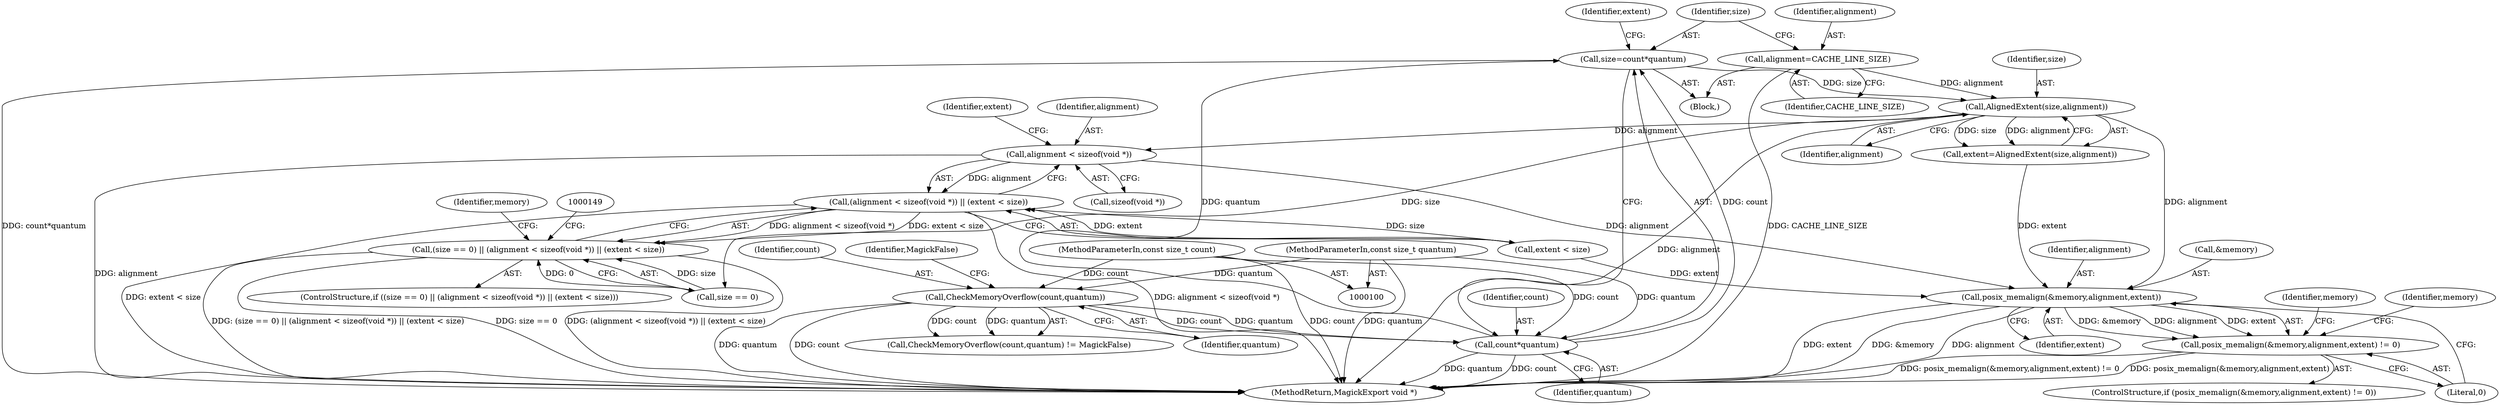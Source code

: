 digraph "1_ImageMagick_0474237508f39c4f783208123431815f1ededb76_3@API" {
"1000140" [label="(Call,alignment < sizeof(void *))"];
"1000131" [label="(Call,AlignedExtent(size,alignment))"];
"1000124" [label="(Call,size=count*quantum)"];
"1000126" [label="(Call,count*quantum)"];
"1000110" [label="(Call,CheckMemoryOverflow(count,quantum))"];
"1000101" [label="(MethodParameterIn,const size_t count)"];
"1000102" [label="(MethodParameterIn,const size_t quantum)"];
"1000121" [label="(Call,alignment=CACHE_LINE_SIZE)"];
"1000139" [label="(Call,(alignment < sizeof(void *)) || (extent < size))"];
"1000135" [label="(Call,(size == 0) || (alignment < sizeof(void *)) || (extent < size))"];
"1000153" [label="(Call,posix_memalign(&memory,alignment,extent))"];
"1000152" [label="(Call,posix_memalign(&memory,alignment,extent) != 0)"];
"1000139" [label="(Call,(alignment < sizeof(void *)) || (extent < size))"];
"1000126" [label="(Call,count*quantum)"];
"1000128" [label="(Identifier,quantum)"];
"1000122" [label="(Identifier,alignment)"];
"1000151" [label="(ControlStructure,if (posix_memalign(&memory,alignment,extent) != 0))"];
"1000130" [label="(Identifier,extent)"];
"1000155" [label="(Identifier,memory)"];
"1000157" [label="(Identifier,extent)"];
"1000111" [label="(Identifier,count)"];
"1000141" [label="(Identifier,alignment)"];
"1000109" [label="(Call,CheckMemoryOverflow(count,quantum) != MagickFalse)"];
"1000140" [label="(Call,alignment < sizeof(void *))"];
"1000110" [label="(Call,CheckMemoryOverflow(count,quantum))"];
"1000113" [label="(Identifier,MagickFalse)"];
"1000142" [label="(Call,sizeof(void *))"];
"1000164" [label="(MethodReturn,MagickExport void *)"];
"1000101" [label="(MethodParameterIn,const size_t count)"];
"1000156" [label="(Identifier,alignment)"];
"1000136" [label="(Call,size == 0)"];
"1000135" [label="(Call,(size == 0) || (alignment < sizeof(void *)) || (extent < size))"];
"1000160" [label="(Identifier,memory)"];
"1000124" [label="(Call,size=count*quantum)"];
"1000129" [label="(Call,extent=AlignedExtent(size,alignment))"];
"1000153" [label="(Call,posix_memalign(&memory,alignment,extent))"];
"1000133" [label="(Identifier,alignment)"];
"1000131" [label="(Call,AlignedExtent(size,alignment))"];
"1000125" [label="(Identifier,size)"];
"1000127" [label="(Identifier,count)"];
"1000112" [label="(Identifier,quantum)"];
"1000103" [label="(Block,)"];
"1000163" [label="(Identifier,memory)"];
"1000102" [label="(MethodParameterIn,const size_t quantum)"];
"1000154" [label="(Call,&memory)"];
"1000134" [label="(ControlStructure,if ((size == 0) || (alignment < sizeof(void *)) || (extent < size)))"];
"1000132" [label="(Identifier,size)"];
"1000152" [label="(Call,posix_memalign(&memory,alignment,extent) != 0)"];
"1000145" [label="(Identifier,extent)"];
"1000158" [label="(Literal,0)"];
"1000121" [label="(Call,alignment=CACHE_LINE_SIZE)"];
"1000123" [label="(Identifier,CACHE_LINE_SIZE)"];
"1000144" [label="(Call,extent < size)"];
"1000140" -> "1000139"  [label="AST: "];
"1000140" -> "1000142"  [label="CFG: "];
"1000141" -> "1000140"  [label="AST: "];
"1000142" -> "1000140"  [label="AST: "];
"1000145" -> "1000140"  [label="CFG: "];
"1000139" -> "1000140"  [label="CFG: "];
"1000140" -> "1000164"  [label="DDG: alignment"];
"1000140" -> "1000139"  [label="DDG: alignment"];
"1000131" -> "1000140"  [label="DDG: alignment"];
"1000140" -> "1000153"  [label="DDG: alignment"];
"1000131" -> "1000129"  [label="AST: "];
"1000131" -> "1000133"  [label="CFG: "];
"1000132" -> "1000131"  [label="AST: "];
"1000133" -> "1000131"  [label="AST: "];
"1000129" -> "1000131"  [label="CFG: "];
"1000131" -> "1000164"  [label="DDG: alignment"];
"1000131" -> "1000129"  [label="DDG: size"];
"1000131" -> "1000129"  [label="DDG: alignment"];
"1000124" -> "1000131"  [label="DDG: size"];
"1000121" -> "1000131"  [label="DDG: alignment"];
"1000131" -> "1000136"  [label="DDG: size"];
"1000131" -> "1000153"  [label="DDG: alignment"];
"1000124" -> "1000103"  [label="AST: "];
"1000124" -> "1000126"  [label="CFG: "];
"1000125" -> "1000124"  [label="AST: "];
"1000126" -> "1000124"  [label="AST: "];
"1000130" -> "1000124"  [label="CFG: "];
"1000124" -> "1000164"  [label="DDG: count*quantum"];
"1000126" -> "1000124"  [label="DDG: count"];
"1000126" -> "1000124"  [label="DDG: quantum"];
"1000126" -> "1000128"  [label="CFG: "];
"1000127" -> "1000126"  [label="AST: "];
"1000128" -> "1000126"  [label="AST: "];
"1000126" -> "1000164"  [label="DDG: count"];
"1000126" -> "1000164"  [label="DDG: quantum"];
"1000110" -> "1000126"  [label="DDG: count"];
"1000110" -> "1000126"  [label="DDG: quantum"];
"1000101" -> "1000126"  [label="DDG: count"];
"1000102" -> "1000126"  [label="DDG: quantum"];
"1000110" -> "1000109"  [label="AST: "];
"1000110" -> "1000112"  [label="CFG: "];
"1000111" -> "1000110"  [label="AST: "];
"1000112" -> "1000110"  [label="AST: "];
"1000113" -> "1000110"  [label="CFG: "];
"1000110" -> "1000164"  [label="DDG: quantum"];
"1000110" -> "1000164"  [label="DDG: count"];
"1000110" -> "1000109"  [label="DDG: count"];
"1000110" -> "1000109"  [label="DDG: quantum"];
"1000101" -> "1000110"  [label="DDG: count"];
"1000102" -> "1000110"  [label="DDG: quantum"];
"1000101" -> "1000100"  [label="AST: "];
"1000101" -> "1000164"  [label="DDG: count"];
"1000102" -> "1000100"  [label="AST: "];
"1000102" -> "1000164"  [label="DDG: quantum"];
"1000121" -> "1000103"  [label="AST: "];
"1000121" -> "1000123"  [label="CFG: "];
"1000122" -> "1000121"  [label="AST: "];
"1000123" -> "1000121"  [label="AST: "];
"1000125" -> "1000121"  [label="CFG: "];
"1000121" -> "1000164"  [label="DDG: CACHE_LINE_SIZE"];
"1000139" -> "1000135"  [label="AST: "];
"1000139" -> "1000144"  [label="CFG: "];
"1000144" -> "1000139"  [label="AST: "];
"1000135" -> "1000139"  [label="CFG: "];
"1000139" -> "1000164"  [label="DDG: alignment < sizeof(void *)"];
"1000139" -> "1000164"  [label="DDG: extent < size"];
"1000139" -> "1000135"  [label="DDG: alignment < sizeof(void *)"];
"1000139" -> "1000135"  [label="DDG: extent < size"];
"1000144" -> "1000139"  [label="DDG: extent"];
"1000144" -> "1000139"  [label="DDG: size"];
"1000135" -> "1000134"  [label="AST: "];
"1000135" -> "1000136"  [label="CFG: "];
"1000136" -> "1000135"  [label="AST: "];
"1000149" -> "1000135"  [label="CFG: "];
"1000155" -> "1000135"  [label="CFG: "];
"1000135" -> "1000164"  [label="DDG: (alignment < sizeof(void *)) || (extent < size)"];
"1000135" -> "1000164"  [label="DDG: (size == 0) || (alignment < sizeof(void *)) || (extent < size)"];
"1000135" -> "1000164"  [label="DDG: size == 0"];
"1000136" -> "1000135"  [label="DDG: size"];
"1000136" -> "1000135"  [label="DDG: 0"];
"1000153" -> "1000152"  [label="AST: "];
"1000153" -> "1000157"  [label="CFG: "];
"1000154" -> "1000153"  [label="AST: "];
"1000156" -> "1000153"  [label="AST: "];
"1000157" -> "1000153"  [label="AST: "];
"1000158" -> "1000153"  [label="CFG: "];
"1000153" -> "1000164"  [label="DDG: extent"];
"1000153" -> "1000164"  [label="DDG: &memory"];
"1000153" -> "1000164"  [label="DDG: alignment"];
"1000153" -> "1000152"  [label="DDG: &memory"];
"1000153" -> "1000152"  [label="DDG: alignment"];
"1000153" -> "1000152"  [label="DDG: extent"];
"1000129" -> "1000153"  [label="DDG: extent"];
"1000144" -> "1000153"  [label="DDG: extent"];
"1000152" -> "1000151"  [label="AST: "];
"1000152" -> "1000158"  [label="CFG: "];
"1000158" -> "1000152"  [label="AST: "];
"1000160" -> "1000152"  [label="CFG: "];
"1000163" -> "1000152"  [label="CFG: "];
"1000152" -> "1000164"  [label="DDG: posix_memalign(&memory,alignment,extent) != 0"];
"1000152" -> "1000164"  [label="DDG: posix_memalign(&memory,alignment,extent)"];
}
